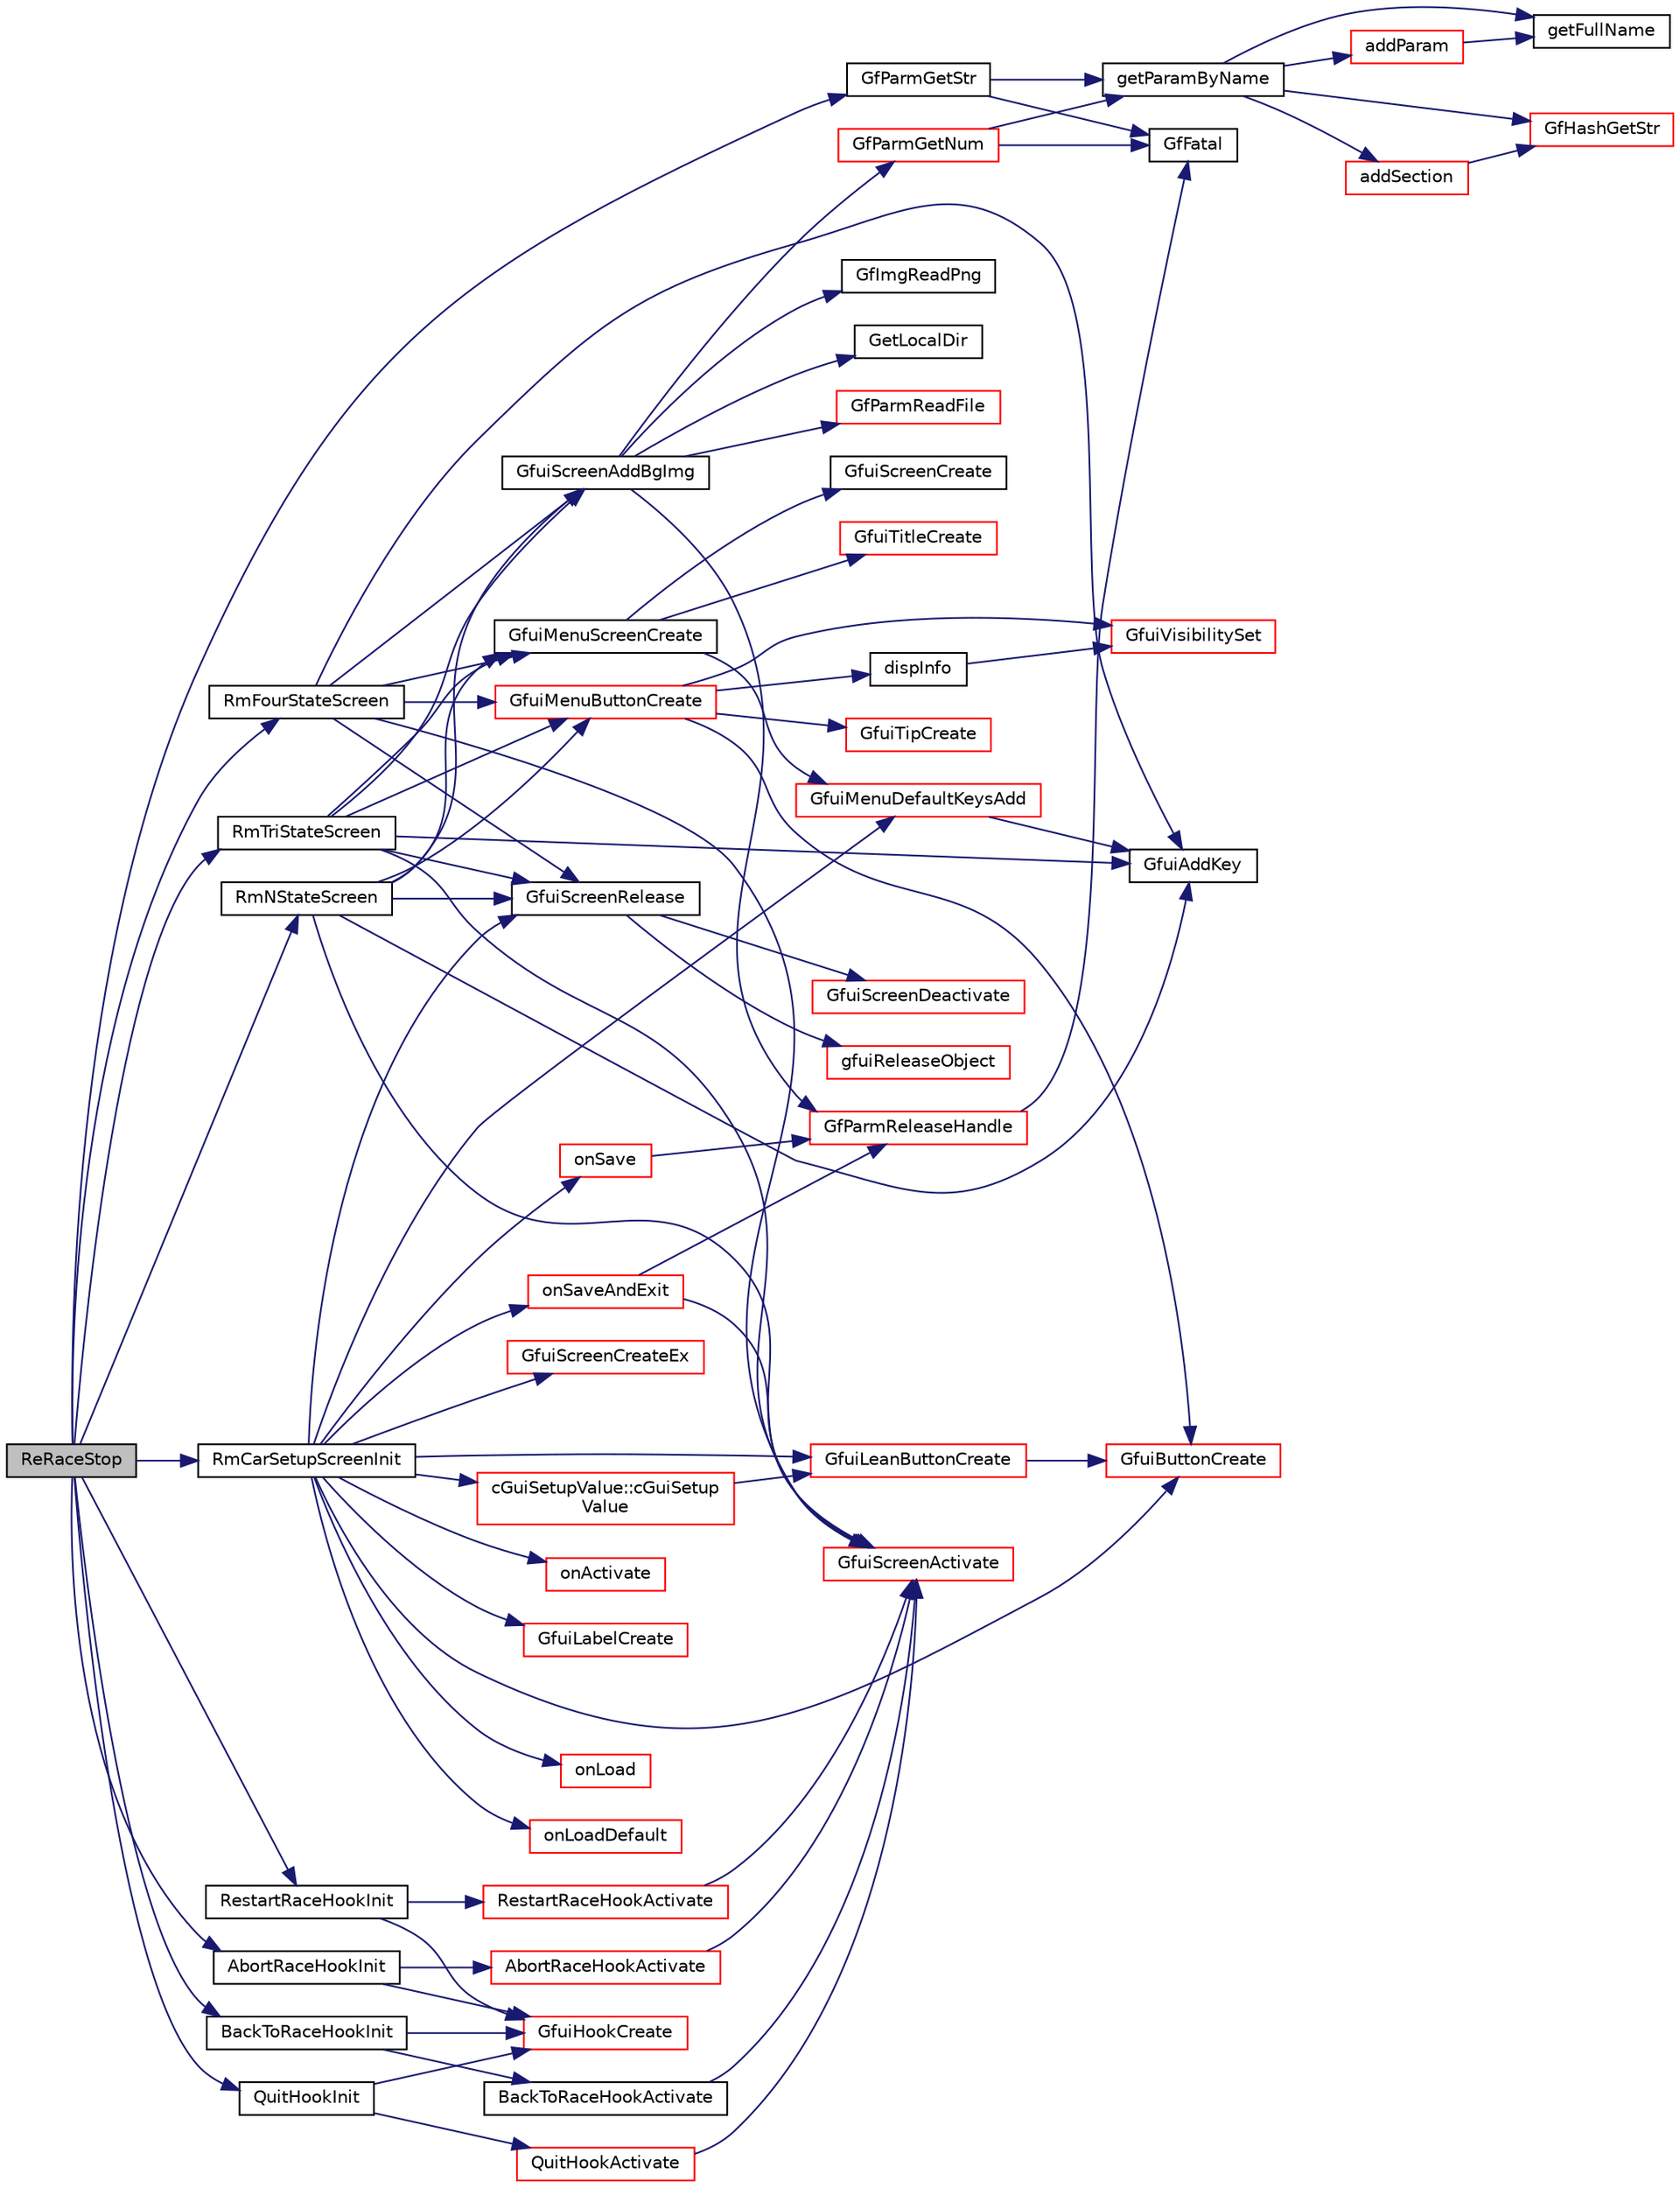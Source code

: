 digraph "ReRaceStop"
{
  edge [fontname="Helvetica",fontsize="10",labelfontname="Helvetica",labelfontsize="10"];
  node [fontname="Helvetica",fontsize="10",shape=record];
  rankdir="LR";
  Node1 [label="ReRaceStop",height=0.2,width=0.4,color="black", fillcolor="grey75", style="filled", fontcolor="black"];
  Node1 -> Node2 [color="midnightblue",fontsize="10",style="solid",fontname="Helvetica"];
  Node2 [label="GfParmGetStr",height=0.2,width=0.4,color="black", fillcolor="white", style="filled",URL="$group__paramsdata.html#gaa37bfd1fabd03d24fd50812c2330fa12",tooltip="Get a string parameter from the parameter set handle. "];
  Node2 -> Node3 [color="midnightblue",fontsize="10",style="solid",fontname="Helvetica"];
  Node3 [label="GfFatal",height=0.2,width=0.4,color="black", fillcolor="white", style="filled",URL="$tgf_8h.html#a927c58e55400ef72e0e54548b26f973d"];
  Node2 -> Node4 [color="midnightblue",fontsize="10",style="solid",fontname="Helvetica"];
  Node4 [label="getParamByName",height=0.2,width=0.4,color="black", fillcolor="white", style="filled",URL="$group__paramshelper.html#gad76ca407ee6b618e69f80c80aa319d63",tooltip="Helper function to get (or create) a parameter by name. "];
  Node4 -> Node5 [color="midnightblue",fontsize="10",style="solid",fontname="Helvetica"];
  Node5 [label="getFullName",height=0.2,width=0.4,color="black", fillcolor="white", style="filled",URL="$group__paramshelper.html#gaf12253922391ef1139cd12f2a0ffa5ea",tooltip="Helper function to get the full name of a parameter (full name: \"sectionName/paramName\"). "];
  Node4 -> Node6 [color="midnightblue",fontsize="10",style="solid",fontname="Helvetica"];
  Node6 [label="GfHashGetStr",height=0.2,width=0.4,color="red", fillcolor="white", style="filled",URL="$group__hash.html#ga4e47f57400b95ab9b6fe918c123fdb26",tooltip="Get the user data associated with a string key. "];
  Node4 -> Node7 [color="midnightblue",fontsize="10",style="solid",fontname="Helvetica"];
  Node7 [label="addSection",height=0.2,width=0.4,color="red", fillcolor="white", style="filled",URL="$group__paramshelper.html#ga56946944d68598d938e65db86ce1221f",tooltip="Helper function to add a section to a parameter set. "];
  Node7 -> Node6 [color="midnightblue",fontsize="10",style="solid",fontname="Helvetica"];
  Node4 -> Node8 [color="midnightblue",fontsize="10",style="solid",fontname="Helvetica"];
  Node8 [label="addParam",height=0.2,width=0.4,color="red", fillcolor="white", style="filled",URL="$group__paramshelper.html#gaf202744654cbc648b47479f30ccc3a8c",tooltip="Helper function to add parameter, does not check for duplicated name. "];
  Node8 -> Node5 [color="midnightblue",fontsize="10",style="solid",fontname="Helvetica"];
  Node1 -> Node9 [color="midnightblue",fontsize="10",style="solid",fontname="Helvetica"];
  Node9 [label="RmTriStateScreen",height=0.2,width=0.4,color="black", fillcolor="white", style="filled",URL="$group__racemantools.html#ga5a5b5ca125d4304c486ec501857c54c4",tooltip="Screen with 3 menu options (buttons) "];
  Node9 -> Node10 [color="midnightblue",fontsize="10",style="solid",fontname="Helvetica"];
  Node10 [label="GfuiScreenRelease",height=0.2,width=0.4,color="black", fillcolor="white", style="filled",URL="$group__gui.html#ga188b33e2755fc6c39199f60dd60cc6d5",tooltip="Release the given screen. "];
  Node10 -> Node11 [color="midnightblue",fontsize="10",style="solid",fontname="Helvetica"];
  Node11 [label="GfuiScreenDeactivate",height=0.2,width=0.4,color="red", fillcolor="white", style="filled",URL="$group__gui.html#gafcf1d3bd5cbc4b7b001fb1f35d3e1f83",tooltip="Deactivate the current screen. "];
  Node10 -> Node12 [color="midnightblue",fontsize="10",style="solid",fontname="Helvetica"];
  Node12 [label="gfuiReleaseObject",height=0.2,width=0.4,color="red", fillcolor="white", style="filled",URL="$gui_8h.html#a88978272c8b0faee3f8b2dd3ab4e707d"];
  Node9 -> Node13 [color="midnightblue",fontsize="10",style="solid",fontname="Helvetica"];
  Node13 [label="GfuiMenuScreenCreate",height=0.2,width=0.4,color="black", fillcolor="white", style="filled",URL="$group__gui.html#gab70812f22cff93bb3755501e56ded3a2",tooltip="Create a new menu screen. "];
  Node13 -> Node14 [color="midnightblue",fontsize="10",style="solid",fontname="Helvetica"];
  Node14 [label="GfuiScreenCreate",height=0.2,width=0.4,color="black", fillcolor="white", style="filled",URL="$group__gui.html#ga65a0c4e01e1517c7c6b0bd5adfcbb28b",tooltip="Create a new screen. "];
  Node13 -> Node15 [color="midnightblue",fontsize="10",style="solid",fontname="Helvetica"];
  Node15 [label="GfuiTitleCreate",height=0.2,width=0.4,color="red", fillcolor="white", style="filled",URL="$group__gui.html#ga2175b7439c4af8f85305dd64b5ebc7a9",tooltip="Add a Title to the screen. "];
  Node13 -> Node16 [color="midnightblue",fontsize="10",style="solid",fontname="Helvetica"];
  Node16 [label="GfuiMenuDefaultKeysAdd",height=0.2,width=0.4,color="red", fillcolor="white", style="filled",URL="$group__gui.html#ga1356d8b4565581dfac02dc43c4cba824",tooltip="Add the default menu keyboard callback to a screen. "];
  Node16 -> Node17 [color="midnightblue",fontsize="10",style="solid",fontname="Helvetica"];
  Node17 [label="GfuiAddKey",height=0.2,width=0.4,color="black", fillcolor="white", style="filled",URL="$group__gui.html#gac5aea8aedfe0396ed1aea0364b55a48b",tooltip="Add a Keyboard callback to a screen. "];
  Node9 -> Node18 [color="midnightblue",fontsize="10",style="solid",fontname="Helvetica"];
  Node18 [label="GfuiScreenAddBgImg",height=0.2,width=0.4,color="black", fillcolor="white", style="filled",URL="$group__gui.html#ga2d1e0f1edf2ed7b53be750c721de1f0a",tooltip="Add an image background to a screen. "];
  Node18 -> Node19 [color="midnightblue",fontsize="10",style="solid",fontname="Helvetica"];
  Node19 [label="GetLocalDir",height=0.2,width=0.4,color="black", fillcolor="white", style="filled",URL="$tgf_8cpp.html#ae34eae3991aacabaf9c64025449d8c87"];
  Node18 -> Node20 [color="midnightblue",fontsize="10",style="solid",fontname="Helvetica"];
  Node20 [label="GfParmReadFile",height=0.2,width=0.4,color="red", fillcolor="white", style="filled",URL="$group__paramsfile.html#ga86fccfc1b5f8abf4ef6546896abd1e4f",tooltip="Read parameter set from file and return handle to parameter set. "];
  Node18 -> Node21 [color="midnightblue",fontsize="10",style="solid",fontname="Helvetica"];
  Node21 [label="GfParmGetNum",height=0.2,width=0.4,color="red", fillcolor="white", style="filled",URL="$group__paramsdata.html#ga57d6d6694c94482128c7b7bd6bf0a2e8",tooltip="Get a numerical parameter from the parameter set handle. "];
  Node21 -> Node3 [color="midnightblue",fontsize="10",style="solid",fontname="Helvetica"];
  Node21 -> Node4 [color="midnightblue",fontsize="10",style="solid",fontname="Helvetica"];
  Node18 -> Node22 [color="midnightblue",fontsize="10",style="solid",fontname="Helvetica"];
  Node22 [label="GfImgReadPng",height=0.2,width=0.4,color="black", fillcolor="white", style="filled",URL="$group__img.html#gae1213f2d0c4f49bfdf3b064c342216bd",tooltip="Load an image from disk to a buffer in RGBA mode. "];
  Node18 -> Node23 [color="midnightblue",fontsize="10",style="solid",fontname="Helvetica"];
  Node23 [label="GfParmReleaseHandle",height=0.2,width=0.4,color="red", fillcolor="white", style="filled",URL="$group__paramsfile.html#ga1a1597d2697db41bcb9fdb64a6569761",tooltip="Release given parameter set handle parmHandle. "];
  Node23 -> Node3 [color="midnightblue",fontsize="10",style="solid",fontname="Helvetica"];
  Node9 -> Node24 [color="midnightblue",fontsize="10",style="solid",fontname="Helvetica"];
  Node24 [label="GfuiMenuButtonCreate",height=0.2,width=0.4,color="red", fillcolor="white", style="filled",URL="$group__gui.html#ga2ae5c65dd1149ff891ca1e26a00cea62",tooltip="Add a button to a menu screen. "];
  Node24 -> Node25 [color="midnightblue",fontsize="10",style="solid",fontname="Helvetica"];
  Node25 [label="GfuiTipCreate",height=0.2,width=0.4,color="red", fillcolor="white", style="filled",URL="$guilabel_8cpp.html#a95c16a9e178493fe001fe82585b6e637",tooltip="Add a Tip (generally associated with a button). "];
  Node24 -> Node26 [color="midnightblue",fontsize="10",style="solid",fontname="Helvetica"];
  Node26 [label="GfuiVisibilitySet",height=0.2,width=0.4,color="red", fillcolor="white", style="filled",URL="$group__gui.html#ga54cdf60d97666c43dd2a16e4647a8309",tooltip="Set/unset the visibility attribute of an object. "];
  Node24 -> Node27 [color="midnightblue",fontsize="10",style="solid",fontname="Helvetica"];
  Node27 [label="GfuiButtonCreate",height=0.2,width=0.4,color="red", fillcolor="white", style="filled",URL="$group__gui.html#ga48acf689c531b99051db5328023539fd",tooltip="Add a button to a screen. "];
  Node24 -> Node28 [color="midnightblue",fontsize="10",style="solid",fontname="Helvetica"];
  Node28 [label="dispInfo",height=0.2,width=0.4,color="black", fillcolor="white", style="filled",URL="$guimenu_8cpp.html#a6800101a211f59f63199c17fb382070b"];
  Node28 -> Node26 [color="midnightblue",fontsize="10",style="solid",fontname="Helvetica"];
  Node9 -> Node29 [color="midnightblue",fontsize="10",style="solid",fontname="Helvetica"];
  Node29 [label="GfuiScreenActivate",height=0.2,width=0.4,color="red", fillcolor="white", style="filled",URL="$group__gui.html#gadbbca757848adfdf2719c4678e30a0a2",tooltip="Activate a screen and make it current. "];
  Node9 -> Node17 [color="midnightblue",fontsize="10",style="solid",fontname="Helvetica"];
  Node1 -> Node30 [color="midnightblue",fontsize="10",style="solid",fontname="Helvetica"];
  Node30 [label="AbortRaceHookInit",height=0.2,width=0.4,color="black", fillcolor="white", style="filled",URL="$racemain_8cpp.html#adf0dad42bc4ede241f2aa4a94d0626a4"];
  Node30 -> Node31 [color="midnightblue",fontsize="10",style="solid",fontname="Helvetica"];
  Node31 [label="GfuiHookCreate",height=0.2,width=0.4,color="red", fillcolor="white", style="filled",URL="$group__gui.html#ga9085c87039454c793822f4d5f0b07c7a",tooltip="Create a callback hook. "];
  Node30 -> Node32 [color="midnightblue",fontsize="10",style="solid",fontname="Helvetica"];
  Node32 [label="AbortRaceHookActivate",height=0.2,width=0.4,color="red", fillcolor="white", style="filled",URL="$racemain_8cpp.html#a4bd4c54222c8983f59fa5f9013986e64"];
  Node32 -> Node29 [color="midnightblue",fontsize="10",style="solid",fontname="Helvetica"];
  Node1 -> Node33 [color="midnightblue",fontsize="10",style="solid",fontname="Helvetica"];
  Node33 [label="BackToRaceHookInit",height=0.2,width=0.4,color="black", fillcolor="white", style="filled",URL="$racemain_8cpp.html#aa970f338bcf862c9d22ce6b82c554d85"];
  Node33 -> Node31 [color="midnightblue",fontsize="10",style="solid",fontname="Helvetica"];
  Node33 -> Node34 [color="midnightblue",fontsize="10",style="solid",fontname="Helvetica"];
  Node34 [label="BackToRaceHookActivate",height=0.2,width=0.4,color="black", fillcolor="white", style="filled",URL="$racemain_8cpp.html#aedb9926b4b8cc94b096e30b4544cb1b7"];
  Node34 -> Node29 [color="midnightblue",fontsize="10",style="solid",fontname="Helvetica"];
  Node1 -> Node35 [color="midnightblue",fontsize="10",style="solid",fontname="Helvetica"];
  Node35 [label="QuitHookInit",height=0.2,width=0.4,color="black", fillcolor="white", style="filled",URL="$racemain_8cpp.html#a0db86cf100ba44c83a5da5aee4d1b475"];
  Node35 -> Node31 [color="midnightblue",fontsize="10",style="solid",fontname="Helvetica"];
  Node35 -> Node36 [color="midnightblue",fontsize="10",style="solid",fontname="Helvetica"];
  Node36 [label="QuitHookActivate",height=0.2,width=0.4,color="red", fillcolor="white", style="filled",URL="$racemain_8cpp.html#a502482649891cb277a7b9dcfca8ffc3f"];
  Node36 -> Node29 [color="midnightblue",fontsize="10",style="solid",fontname="Helvetica"];
  Node1 -> Node37 [color="midnightblue",fontsize="10",style="solid",fontname="Helvetica"];
  Node37 [label="RestartRaceHookInit",height=0.2,width=0.4,color="black", fillcolor="white", style="filled",URL="$racemain_8cpp.html#af372822c7be15a51e598a580a021d489"];
  Node37 -> Node31 [color="midnightblue",fontsize="10",style="solid",fontname="Helvetica"];
  Node37 -> Node38 [color="midnightblue",fontsize="10",style="solid",fontname="Helvetica"];
  Node38 [label="RestartRaceHookActivate",height=0.2,width=0.4,color="red", fillcolor="white", style="filled",URL="$racemain_8cpp.html#a6564d0d27d1ee641b6f972306600a01c"];
  Node38 -> Node29 [color="midnightblue",fontsize="10",style="solid",fontname="Helvetica"];
  Node1 -> Node39 [color="midnightblue",fontsize="10",style="solid",fontname="Helvetica"];
  Node39 [label="RmCarSetupScreenInit",height=0.2,width=0.4,color="black", fillcolor="white", style="filled",URL="$group__racemantools.html#gaf580553865926047292fa8da7cbaf50e",tooltip="Display car setup screen, for loading, saving and changing car setups. "];
  Node39 -> Node10 [color="midnightblue",fontsize="10",style="solid",fontname="Helvetica"];
  Node39 -> Node40 [color="midnightblue",fontsize="10",style="solid",fontname="Helvetica"];
  Node40 [label="GfuiScreenCreateEx",height=0.2,width=0.4,color="red", fillcolor="white", style="filled",URL="$group__gui.html#gad9d378558d1ea2fb3348ef4341f99311",tooltip="Create a screen. "];
  Node39 -> Node41 [color="midnightblue",fontsize="10",style="solid",fontname="Helvetica"];
  Node41 [label="onActivate",height=0.2,width=0.4,color="red", fillcolor="white", style="filled",URL="$carsetupscreen_8cpp.html#af30b1ffa96da4d566a82a84f5519df36"];
  Node39 -> Node42 [color="midnightblue",fontsize="10",style="solid",fontname="Helvetica"];
  Node42 [label="GfuiLabelCreate",height=0.2,width=0.4,color="red", fillcolor="white", style="filled",URL="$group__gui.html#gab4145615769d37f74eb733b58f5345ee",tooltip="Add a label to a screen. "];
  Node39 -> Node16 [color="midnightblue",fontsize="10",style="solid",fontname="Helvetica"];
  Node39 -> Node43 [color="midnightblue",fontsize="10",style="solid",fontname="Helvetica"];
  Node43 [label="cGuiSetupValue::cGuiSetup\lValue",height=0.2,width=0.4,color="red", fillcolor="white", style="filled",URL="$classc_gui_setup_value.html#a64d7230dd443b16bd872c566085414a8"];
  Node43 -> Node44 [color="midnightblue",fontsize="10",style="solid",fontname="Helvetica"];
  Node44 [label="GfuiLeanButtonCreate",height=0.2,width=0.4,color="red", fillcolor="white", style="filled",URL="$guibutton_8cpp.html#af2cda5df717756677992e412434edd7b"];
  Node44 -> Node27 [color="midnightblue",fontsize="10",style="solid",fontname="Helvetica"];
  Node39 -> Node44 [color="midnightblue",fontsize="10",style="solid",fontname="Helvetica"];
  Node39 -> Node45 [color="midnightblue",fontsize="10",style="solid",fontname="Helvetica"];
  Node45 [label="onSave",height=0.2,width=0.4,color="red", fillcolor="white", style="filled",URL="$carsetupscreen_8cpp.html#a2f96e735f567bed41855654c13140147"];
  Node45 -> Node23 [color="midnightblue",fontsize="10",style="solid",fontname="Helvetica"];
  Node39 -> Node46 [color="midnightblue",fontsize="10",style="solid",fontname="Helvetica"];
  Node46 [label="onLoad",height=0.2,width=0.4,color="red", fillcolor="white", style="filled",URL="$carsetupscreen_8cpp.html#a2b1d9552e1a168212c473062202ada95"];
  Node39 -> Node47 [color="midnightblue",fontsize="10",style="solid",fontname="Helvetica"];
  Node47 [label="onLoadDefault",height=0.2,width=0.4,color="red", fillcolor="white", style="filled",URL="$carsetupscreen_8cpp.html#ac5c1353d1417cdb40cf759444cac4dbc"];
  Node39 -> Node27 [color="midnightblue",fontsize="10",style="solid",fontname="Helvetica"];
  Node39 -> Node48 [color="midnightblue",fontsize="10",style="solid",fontname="Helvetica"];
  Node48 [label="onSaveAndExit",height=0.2,width=0.4,color="red", fillcolor="white", style="filled",URL="$carsetupscreen_8cpp.html#afaa6f84cdb51b1c0ef1ecd3a95803ff9"];
  Node48 -> Node23 [color="midnightblue",fontsize="10",style="solid",fontname="Helvetica"];
  Node48 -> Node29 [color="midnightblue",fontsize="10",style="solid",fontname="Helvetica"];
  Node1 -> Node49 [color="midnightblue",fontsize="10",style="solid",fontname="Helvetica"];
  Node49 [label="RmNStateScreen",height=0.2,width=0.4,color="black", fillcolor="white", style="filled",URL="$group__racemantools.html#ga4e26d4eeb81e530b42cd9c9a7ef0e930",tooltip="Screen with N menu options (buttons) "];
  Node49 -> Node10 [color="midnightblue",fontsize="10",style="solid",fontname="Helvetica"];
  Node49 -> Node13 [color="midnightblue",fontsize="10",style="solid",fontname="Helvetica"];
  Node49 -> Node18 [color="midnightblue",fontsize="10",style="solid",fontname="Helvetica"];
  Node49 -> Node24 [color="midnightblue",fontsize="10",style="solid",fontname="Helvetica"];
  Node49 -> Node29 [color="midnightblue",fontsize="10",style="solid",fontname="Helvetica"];
  Node49 -> Node17 [color="midnightblue",fontsize="10",style="solid",fontname="Helvetica"];
  Node1 -> Node50 [color="midnightblue",fontsize="10",style="solid",fontname="Helvetica"];
  Node50 [label="RmFourStateScreen",height=0.2,width=0.4,color="black", fillcolor="white", style="filled",URL="$group__racemantools.html#gae9799d231652848759a9d8bee999973c",tooltip="Screen with 4 menu options (buttons) "];
  Node50 -> Node10 [color="midnightblue",fontsize="10",style="solid",fontname="Helvetica"];
  Node50 -> Node13 [color="midnightblue",fontsize="10",style="solid",fontname="Helvetica"];
  Node50 -> Node18 [color="midnightblue",fontsize="10",style="solid",fontname="Helvetica"];
  Node50 -> Node24 [color="midnightblue",fontsize="10",style="solid",fontname="Helvetica"];
  Node50 -> Node29 [color="midnightblue",fontsize="10",style="solid",fontname="Helvetica"];
  Node50 -> Node17 [color="midnightblue",fontsize="10",style="solid",fontname="Helvetica"];
}

